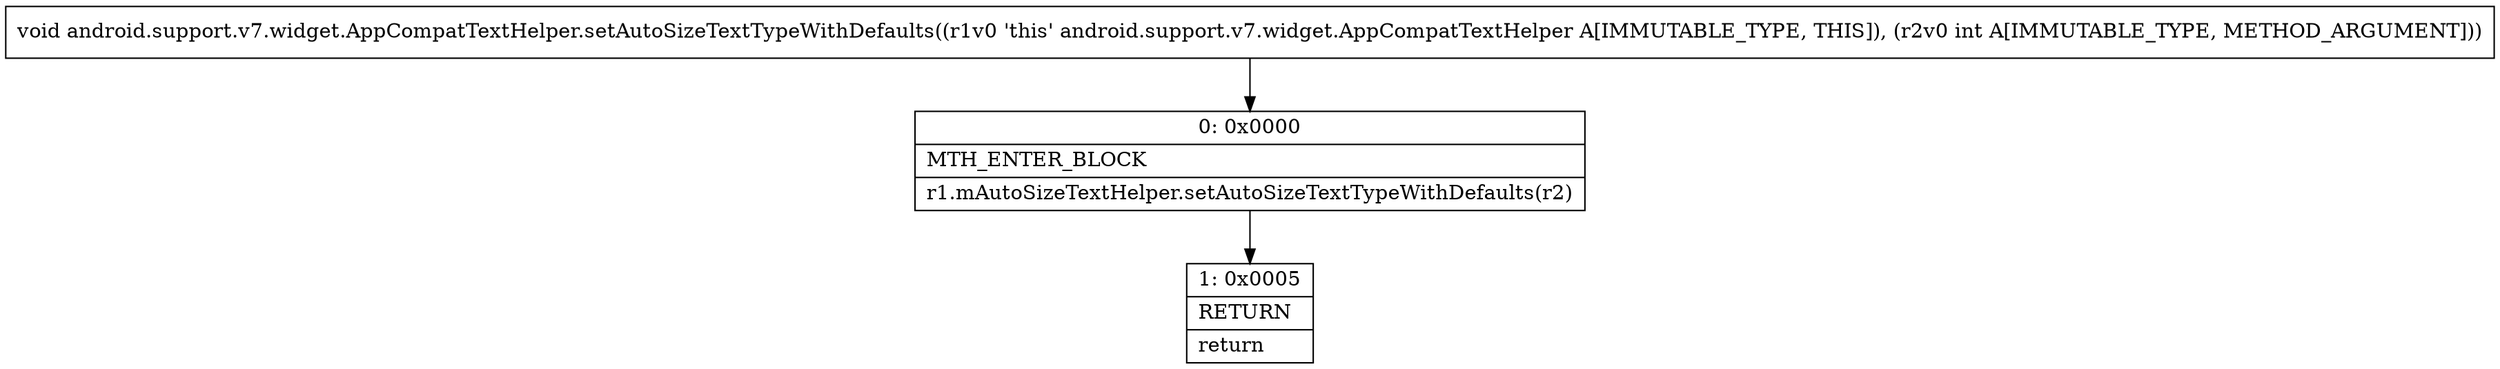 digraph "CFG forandroid.support.v7.widget.AppCompatTextHelper.setAutoSizeTextTypeWithDefaults(I)V" {
Node_0 [shape=record,label="{0\:\ 0x0000|MTH_ENTER_BLOCK\l|r1.mAutoSizeTextHelper.setAutoSizeTextTypeWithDefaults(r2)\l}"];
Node_1 [shape=record,label="{1\:\ 0x0005|RETURN\l|return\l}"];
MethodNode[shape=record,label="{void android.support.v7.widget.AppCompatTextHelper.setAutoSizeTextTypeWithDefaults((r1v0 'this' android.support.v7.widget.AppCompatTextHelper A[IMMUTABLE_TYPE, THIS]), (r2v0 int A[IMMUTABLE_TYPE, METHOD_ARGUMENT])) }"];
MethodNode -> Node_0;
Node_0 -> Node_1;
}

